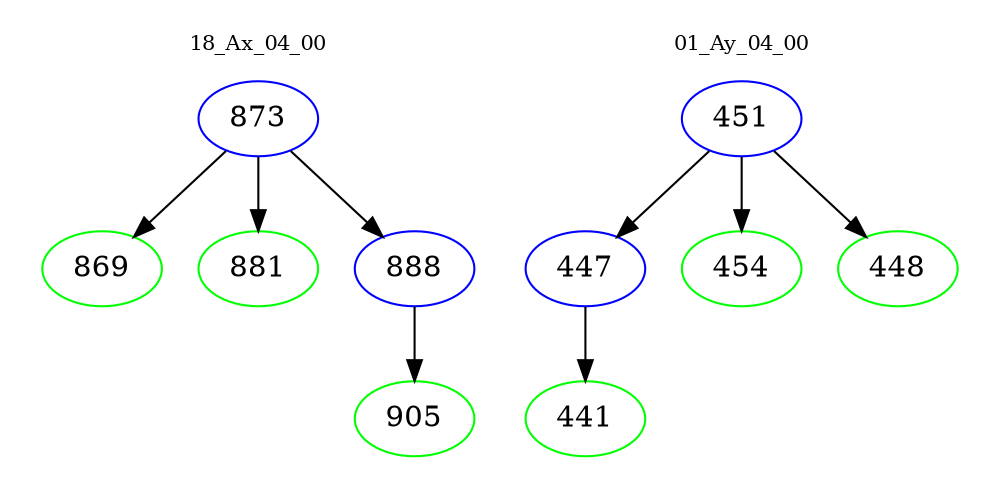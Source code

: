 digraph{
subgraph cluster_0 {
color = white
label = "18_Ax_04_00";
fontsize=10;
T0_873 [label="873", color="blue"]
T0_873 -> T0_869 [color="black"]
T0_869 [label="869", color="green"]
T0_873 -> T0_881 [color="black"]
T0_881 [label="881", color="green"]
T0_873 -> T0_888 [color="black"]
T0_888 [label="888", color="blue"]
T0_888 -> T0_905 [color="black"]
T0_905 [label="905", color="green"]
}
subgraph cluster_1 {
color = white
label = "01_Ay_04_00";
fontsize=10;
T1_451 [label="451", color="blue"]
T1_451 -> T1_447 [color="black"]
T1_447 [label="447", color="blue"]
T1_447 -> T1_441 [color="black"]
T1_441 [label="441", color="green"]
T1_451 -> T1_454 [color="black"]
T1_454 [label="454", color="green"]
T1_451 -> T1_448 [color="black"]
T1_448 [label="448", color="green"]
}
}
